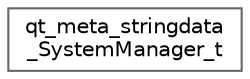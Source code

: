 digraph "Graphical Class Hierarchy"
{
 // LATEX_PDF_SIZE
  bgcolor="transparent";
  edge [fontname=Helvetica,fontsize=10,labelfontname=Helvetica,labelfontsize=10];
  node [fontname=Helvetica,fontsize=10,shape=box,height=0.2,width=0.4];
  rankdir="LR";
  Node0 [id="Node000000",label="qt_meta_stringdata\l_SystemManager_t",height=0.2,width=0.4,color="grey40", fillcolor="white", style="filled",URL="$structqt__meta__stringdata__SystemManager__t.html",tooltip=" "];
}
